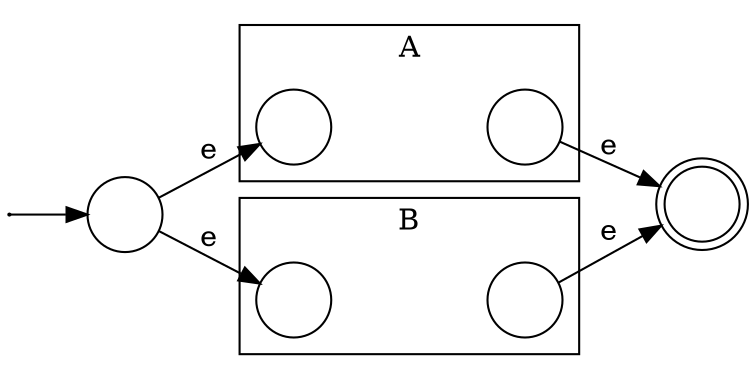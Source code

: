 digraph dka {
    nodesep=0.3;
    rankdir = LR
    node [shape=circle, label=""]
    subgraph cluster_0 {
        rank=same;
        0 [style = invis, width=0];
        a->0->b [style=invis, width=0]
        a
        b
        label = A
    }
    subgraph cluster_1 {
        rank=same;
        1 [style = invis, width=0];
        c->1->d [style=invis, width=0]
        c
        d
        label = B
    }
    enter [width=0]
    enter->s
    s->a [label=e]
    s->c [label=e]
    e [peripheries = 2]
    d->e [label=e]
    b->e [label=e]
}